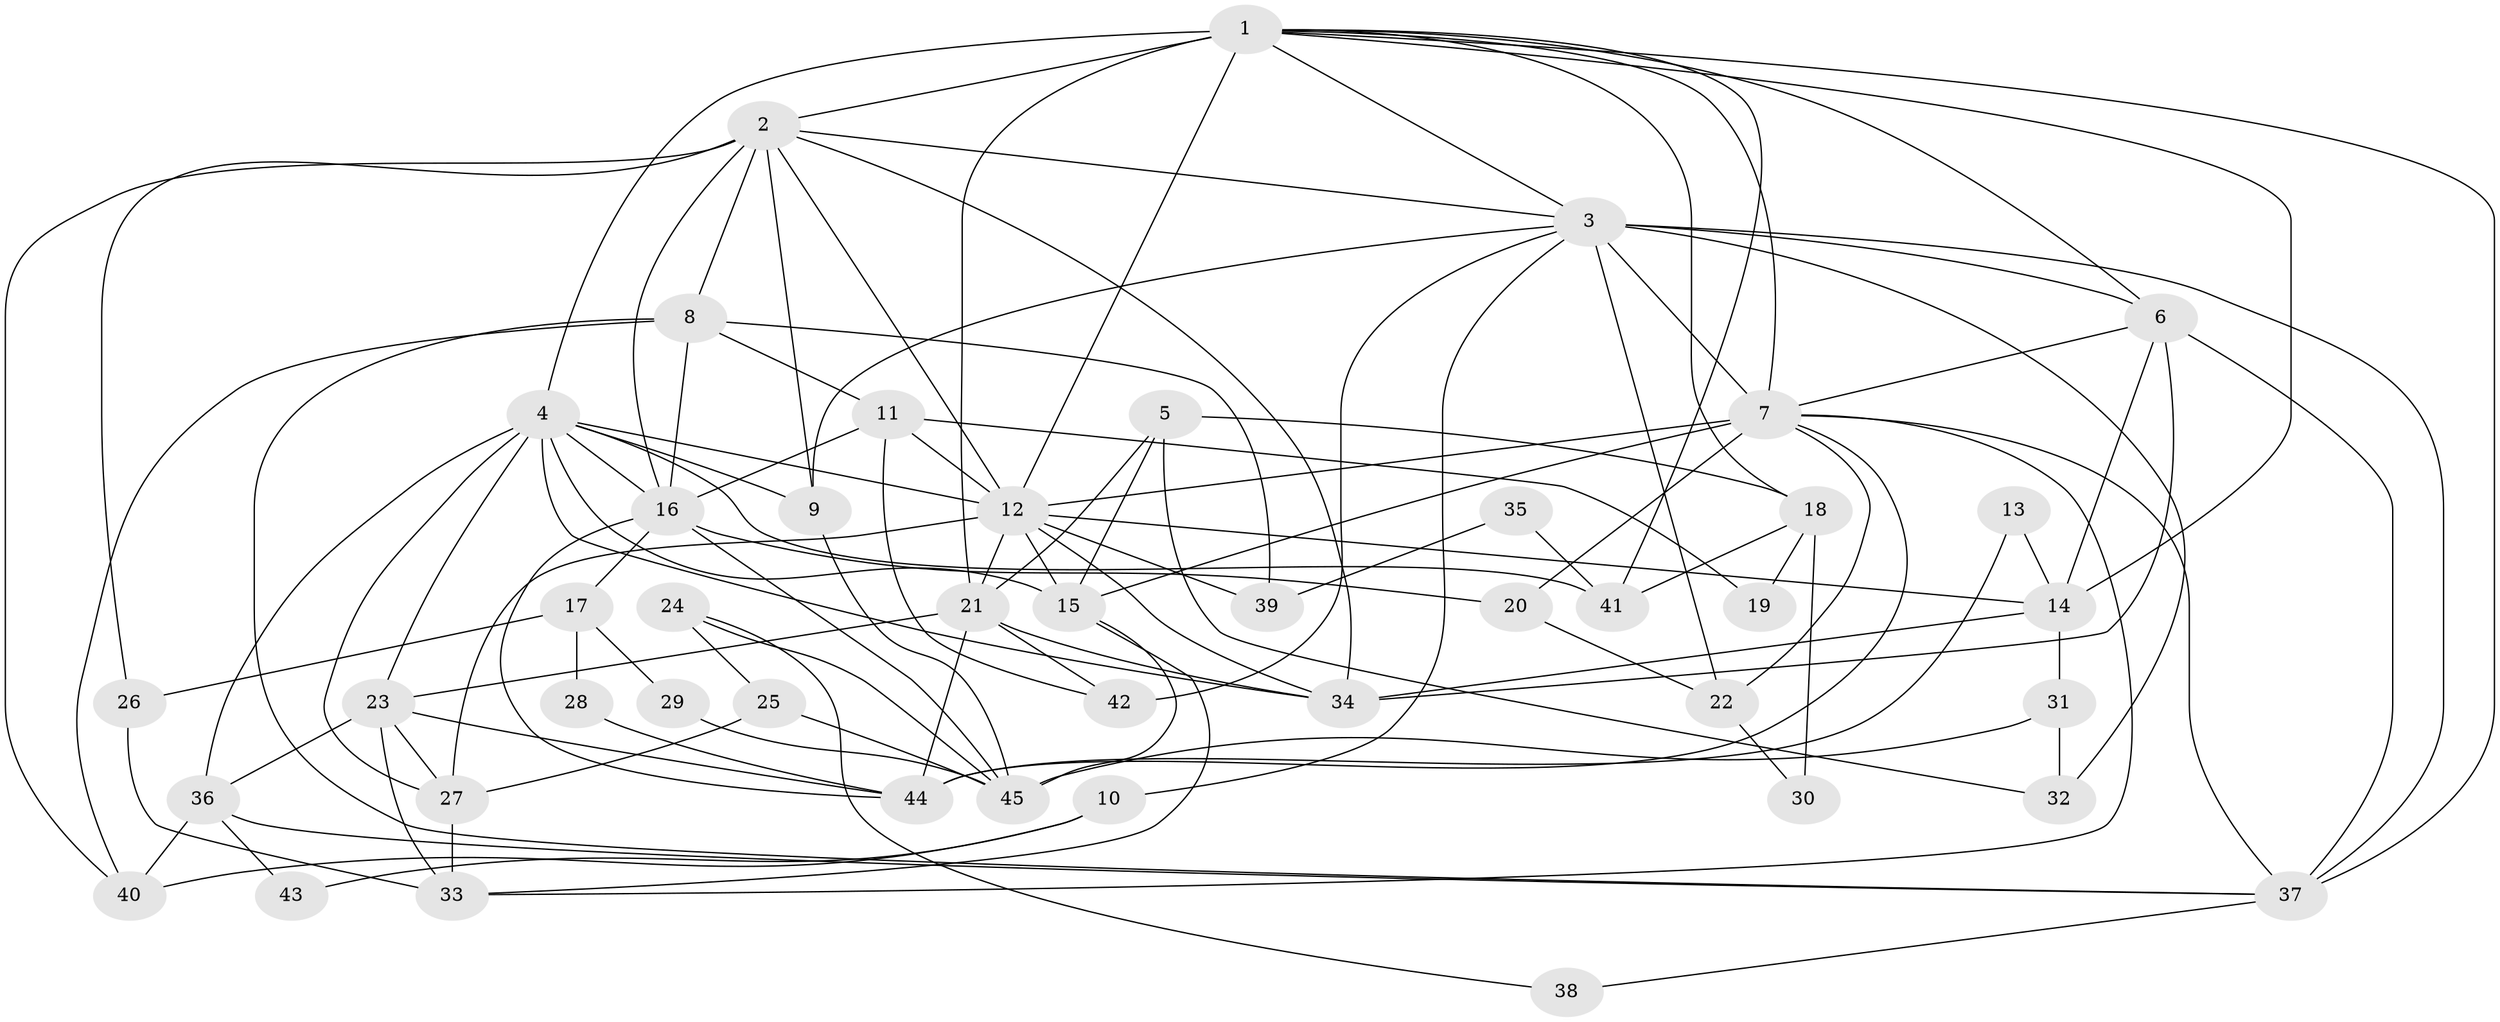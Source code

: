 // original degree distribution, {6: 0.06896551724137931, 5: 0.1839080459770115, 4: 0.26436781609195403, 3: 0.3218390804597701, 2: 0.10344827586206896, 9: 0.011494252873563218, 8: 0.011494252873563218, 7: 0.034482758620689655}
// Generated by graph-tools (version 1.1) at 2025/36/03/09/25 02:36:27]
// undirected, 45 vertices, 112 edges
graph export_dot {
graph [start="1"]
  node [color=gray90,style=filled];
  1;
  2;
  3;
  4;
  5;
  6;
  7;
  8;
  9;
  10;
  11;
  12;
  13;
  14;
  15;
  16;
  17;
  18;
  19;
  20;
  21;
  22;
  23;
  24;
  25;
  26;
  27;
  28;
  29;
  30;
  31;
  32;
  33;
  34;
  35;
  36;
  37;
  38;
  39;
  40;
  41;
  42;
  43;
  44;
  45;
  1 -- 2 [weight=2.0];
  1 -- 3 [weight=1.0];
  1 -- 4 [weight=1.0];
  1 -- 6 [weight=1.0];
  1 -- 7 [weight=1.0];
  1 -- 12 [weight=2.0];
  1 -- 14 [weight=1.0];
  1 -- 18 [weight=1.0];
  1 -- 21 [weight=2.0];
  1 -- 37 [weight=1.0];
  1 -- 41 [weight=1.0];
  2 -- 3 [weight=2.0];
  2 -- 8 [weight=2.0];
  2 -- 9 [weight=2.0];
  2 -- 12 [weight=1.0];
  2 -- 16 [weight=1.0];
  2 -- 26 [weight=1.0];
  2 -- 34 [weight=1.0];
  2 -- 40 [weight=1.0];
  3 -- 6 [weight=1.0];
  3 -- 7 [weight=3.0];
  3 -- 9 [weight=1.0];
  3 -- 10 [weight=1.0];
  3 -- 22 [weight=1.0];
  3 -- 32 [weight=1.0];
  3 -- 37 [weight=1.0];
  3 -- 42 [weight=1.0];
  4 -- 9 [weight=1.0];
  4 -- 12 [weight=2.0];
  4 -- 15 [weight=1.0];
  4 -- 16 [weight=2.0];
  4 -- 23 [weight=2.0];
  4 -- 27 [weight=1.0];
  4 -- 34 [weight=1.0];
  4 -- 36 [weight=1.0];
  4 -- 41 [weight=1.0];
  5 -- 15 [weight=1.0];
  5 -- 18 [weight=1.0];
  5 -- 21 [weight=1.0];
  5 -- 32 [weight=1.0];
  6 -- 7 [weight=2.0];
  6 -- 14 [weight=1.0];
  6 -- 34 [weight=1.0];
  6 -- 37 [weight=2.0];
  7 -- 12 [weight=2.0];
  7 -- 15 [weight=1.0];
  7 -- 20 [weight=1.0];
  7 -- 22 [weight=1.0];
  7 -- 33 [weight=1.0];
  7 -- 37 [weight=1.0];
  7 -- 44 [weight=1.0];
  8 -- 11 [weight=1.0];
  8 -- 16 [weight=1.0];
  8 -- 37 [weight=1.0];
  8 -- 39 [weight=2.0];
  8 -- 40 [weight=1.0];
  9 -- 45 [weight=1.0];
  10 -- 40 [weight=1.0];
  10 -- 43 [weight=1.0];
  11 -- 12 [weight=1.0];
  11 -- 16 [weight=1.0];
  11 -- 19 [weight=1.0];
  11 -- 42 [weight=1.0];
  12 -- 14 [weight=3.0];
  12 -- 15 [weight=1.0];
  12 -- 21 [weight=1.0];
  12 -- 27 [weight=1.0];
  12 -- 34 [weight=1.0];
  12 -- 39 [weight=1.0];
  13 -- 14 [weight=1.0];
  13 -- 44 [weight=1.0];
  14 -- 31 [weight=1.0];
  14 -- 34 [weight=1.0];
  15 -- 33 [weight=1.0];
  15 -- 45 [weight=1.0];
  16 -- 17 [weight=1.0];
  16 -- 20 [weight=1.0];
  16 -- 44 [weight=1.0];
  16 -- 45 [weight=1.0];
  17 -- 26 [weight=1.0];
  17 -- 28 [weight=1.0];
  17 -- 29 [weight=1.0];
  18 -- 19 [weight=1.0];
  18 -- 30 [weight=1.0];
  18 -- 41 [weight=1.0];
  20 -- 22 [weight=1.0];
  21 -- 23 [weight=1.0];
  21 -- 34 [weight=1.0];
  21 -- 42 [weight=1.0];
  21 -- 44 [weight=1.0];
  22 -- 30 [weight=1.0];
  23 -- 27 [weight=1.0];
  23 -- 33 [weight=1.0];
  23 -- 36 [weight=1.0];
  23 -- 44 [weight=1.0];
  24 -- 25 [weight=1.0];
  24 -- 38 [weight=1.0];
  24 -- 45 [weight=1.0];
  25 -- 27 [weight=1.0];
  25 -- 45 [weight=1.0];
  26 -- 33 [weight=1.0];
  27 -- 33 [weight=1.0];
  28 -- 44 [weight=1.0];
  29 -- 45 [weight=1.0];
  31 -- 32 [weight=1.0];
  31 -- 45 [weight=1.0];
  35 -- 39 [weight=1.0];
  35 -- 41 [weight=1.0];
  36 -- 37 [weight=1.0];
  36 -- 40 [weight=1.0];
  36 -- 43 [weight=1.0];
  37 -- 38 [weight=1.0];
}
